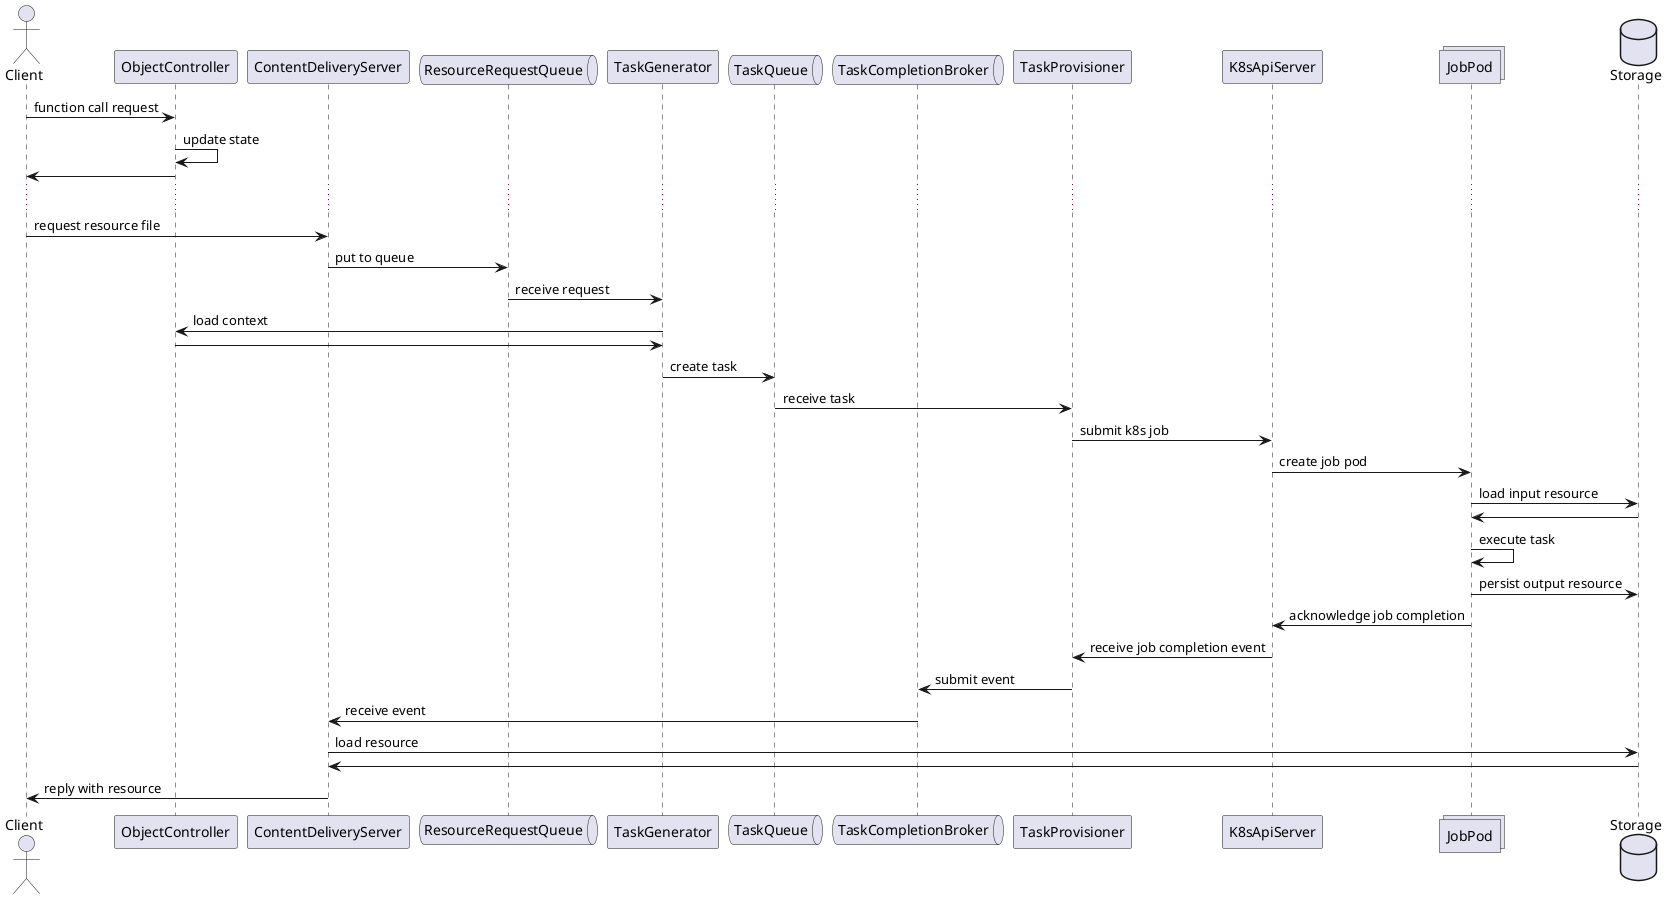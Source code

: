 @startuml
'https://plantuml.com/sequence-diagram


actor Client
participant ObjectController
participant ContentDeliveryServer
queue ResourceRequestQueue
participant TaskGenerator
queue TaskQueue
queue TaskCompletionBroker
participant TaskProvisioner
participant K8sApiServer
collections JobPod
database Storage


Client -> ObjectController: function call request
ObjectController -> ObjectController: update state
ObjectController -> Client:
...
Client -> ContentDeliveryServer: request resource file
ContentDeliveryServer -> ResourceRequestQueue: put to queue
ResourceRequestQueue -> TaskGenerator: receive request
TaskGenerator -> ObjectController: load context
ObjectController -> TaskGenerator:
TaskGenerator -> TaskQueue: create task
TaskQueue -> TaskProvisioner: receive task
TaskProvisioner -> K8sApiServer: submit k8s job
K8sApiServer -> JobPod: create job pod
JobPod -> Storage: load input resource
Storage -> JobPod
JobPod -> JobPod: execute task
JobPod -> Storage: persist output resource
JobPod -> K8sApiServer: acknowledge job completion
K8sApiServer -> TaskProvisioner: receive job completion event
TaskProvisioner -> TaskCompletionBroker: submit event
TaskCompletionBroker -> ContentDeliveryServer: receive event
ContentDeliveryServer -> Storage: load resource
Storage -> ContentDeliveryServer:
ContentDeliveryServer -> Client: reply with resource
@enduml
